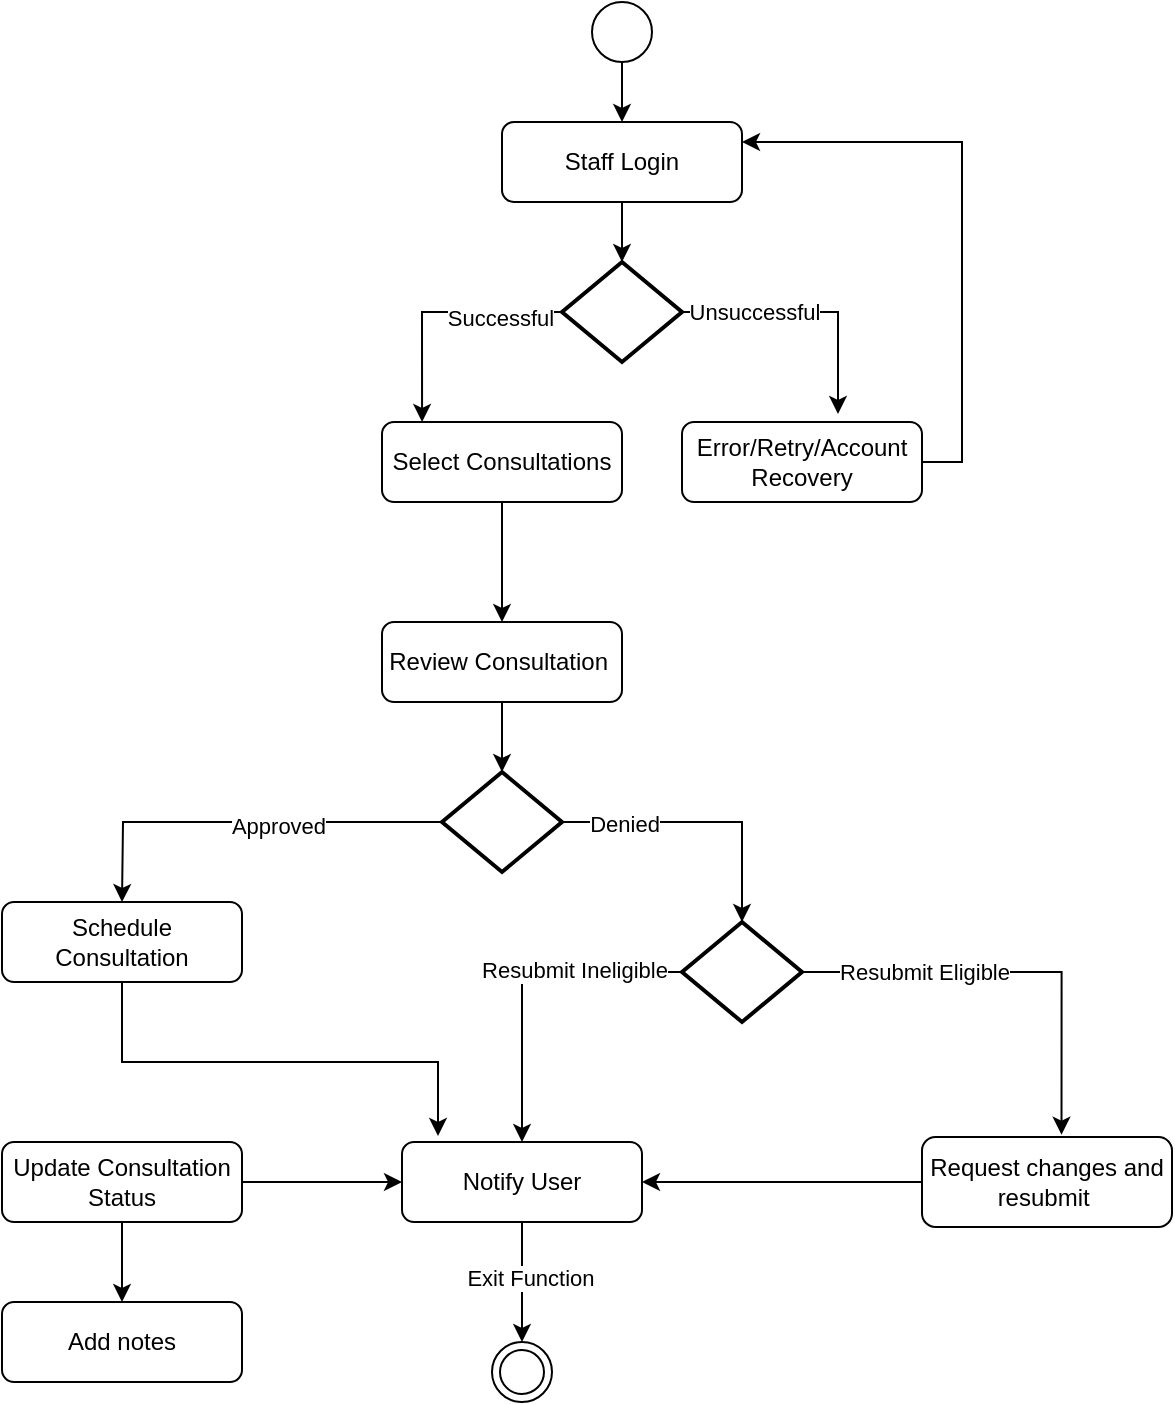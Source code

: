 <mxfile version="22.0.8" type="github">
  <diagram name="Page-1" id="dXTh_PI_UYBEd650C4bF">
    <mxGraphModel dx="1434" dy="802" grid="1" gridSize="10" guides="1" tooltips="1" connect="1" arrows="1" fold="1" page="1" pageScale="1" pageWidth="850" pageHeight="1100" math="0" shadow="0">
      <root>
        <mxCell id="0" />
        <mxCell id="1" parent="0" />
        <mxCell id="kCEidRXpe-iNgRJde4r5-1" value="" style="ellipse;whiteSpace=wrap;html=1;aspect=fixed;" parent="1" vertex="1">
          <mxGeometry x="425" y="90" width="30" height="30" as="geometry" />
        </mxCell>
        <mxCell id="kCEidRXpe-iNgRJde4r5-2" value="Staff Login" style="rounded=1;whiteSpace=wrap;html=1;fontSize=12;glass=0;strokeWidth=1;shadow=0;perimeter=rectanglePerimeter;" parent="1" vertex="1">
          <mxGeometry x="380" y="150" width="120" height="40" as="geometry" />
        </mxCell>
        <mxCell id="kCEidRXpe-iNgRJde4r5-3" style="edgeStyle=orthogonalEdgeStyle;rounded=0;orthogonalLoop=1;jettySize=auto;html=1;exitX=0.5;exitY=1;exitDx=0;exitDy=0;entryX=0.5;entryY=0;entryDx=0;entryDy=0;" parent="1" target="kCEidRXpe-iNgRJde4r5-2" edge="1">
          <mxGeometry relative="1" as="geometry">
            <mxPoint x="440" y="120" as="sourcePoint" />
          </mxGeometry>
        </mxCell>
        <mxCell id="kCEidRXpe-iNgRJde4r5-4" value="" style="strokeWidth=2;html=1;shape=mxgraph.flowchart.decision;whiteSpace=wrap;" parent="1" vertex="1">
          <mxGeometry x="410" y="220" width="60" height="50" as="geometry" />
        </mxCell>
        <mxCell id="kCEidRXpe-iNgRJde4r5-5" style="edgeStyle=orthogonalEdgeStyle;rounded=0;orthogonalLoop=1;jettySize=auto;html=1;exitX=0.5;exitY=1;exitDx=0;exitDy=0;entryX=0.5;entryY=0;entryDx=0;entryDy=0;entryPerimeter=0;" parent="1" source="kCEidRXpe-iNgRJde4r5-2" target="kCEidRXpe-iNgRJde4r5-4" edge="1">
          <mxGeometry relative="1" as="geometry" />
        </mxCell>
        <mxCell id="kCEidRXpe-iNgRJde4r5-34" style="edgeStyle=orthogonalEdgeStyle;rounded=0;orthogonalLoop=1;jettySize=auto;html=1;exitX=0.5;exitY=1;exitDx=0;exitDy=0;entryX=0.5;entryY=0;entryDx=0;entryDy=0;" parent="1" source="kCEidRXpe-iNgRJde4r5-6" target="kCEidRXpe-iNgRJde4r5-13" edge="1">
          <mxGeometry relative="1" as="geometry" />
        </mxCell>
        <mxCell id="kCEidRXpe-iNgRJde4r5-6" value="Select Consultations" style="rounded=1;whiteSpace=wrap;html=1;glass=0;strokeWidth=1;shadow=0;" parent="1" vertex="1">
          <mxGeometry x="320" y="300" width="120" height="40" as="geometry" />
        </mxCell>
        <mxCell id="kCEidRXpe-iNgRJde4r5-7" style="edgeStyle=orthogonalEdgeStyle;rounded=0;orthogonalLoop=1;jettySize=auto;html=1;exitX=1;exitY=0.5;exitDx=0;exitDy=0;entryX=1;entryY=0.25;entryDx=0;entryDy=0;" parent="1" source="kCEidRXpe-iNgRJde4r5-8" target="kCEidRXpe-iNgRJde4r5-2" edge="1">
          <mxGeometry relative="1" as="geometry" />
        </mxCell>
        <mxCell id="kCEidRXpe-iNgRJde4r5-8" value="Error/Retry/Account Recovery" style="rounded=1;whiteSpace=wrap;html=1;glass=0;strokeWidth=1;shadow=0;" parent="1" vertex="1">
          <mxGeometry x="470" y="300" width="120" height="40" as="geometry" />
        </mxCell>
        <mxCell id="kCEidRXpe-iNgRJde4r5-9" style="edgeStyle=orthogonalEdgeStyle;rounded=0;orthogonalLoop=1;jettySize=auto;html=1;exitX=0;exitY=0.5;exitDx=0;exitDy=0;exitPerimeter=0;entryX=0.167;entryY=0;entryDx=0;entryDy=0;entryPerimeter=0;" parent="1" source="kCEidRXpe-iNgRJde4r5-4" target="kCEidRXpe-iNgRJde4r5-6" edge="1">
          <mxGeometry relative="1" as="geometry" />
        </mxCell>
        <mxCell id="kCEidRXpe-iNgRJde4r5-10" value="Successful" style="edgeLabel;html=1;align=center;verticalAlign=middle;resizable=0;points=[];" parent="kCEidRXpe-iNgRJde4r5-9" vertex="1" connectable="0">
          <mxGeometry x="-0.504" y="3" relative="1" as="geometry">
            <mxPoint as="offset" />
          </mxGeometry>
        </mxCell>
        <mxCell id="kCEidRXpe-iNgRJde4r5-11" style="edgeStyle=orthogonalEdgeStyle;rounded=0;orthogonalLoop=1;jettySize=auto;html=1;exitX=1;exitY=0.5;exitDx=0;exitDy=0;exitPerimeter=0;entryX=0.65;entryY=-0.1;entryDx=0;entryDy=0;entryPerimeter=0;" parent="1" source="kCEidRXpe-iNgRJde4r5-4" target="kCEidRXpe-iNgRJde4r5-8" edge="1">
          <mxGeometry relative="1" as="geometry" />
        </mxCell>
        <mxCell id="kCEidRXpe-iNgRJde4r5-12" value="Unsuccessful" style="edgeLabel;html=1;align=center;verticalAlign=middle;resizable=0;points=[];" parent="kCEidRXpe-iNgRJde4r5-11" vertex="1" connectable="0">
          <mxGeometry x="-0.442" relative="1" as="geometry">
            <mxPoint as="offset" />
          </mxGeometry>
        </mxCell>
        <mxCell id="kCEidRXpe-iNgRJde4r5-13" value="Review Consultation&amp;nbsp;" style="rounded=1;whiteSpace=wrap;html=1;glass=0;strokeWidth=1;shadow=0;" parent="1" vertex="1">
          <mxGeometry x="320" y="400" width="120" height="40" as="geometry" />
        </mxCell>
        <mxCell id="kCEidRXpe-iNgRJde4r5-14" style="edgeStyle=orthogonalEdgeStyle;rounded=0;orthogonalLoop=1;jettySize=auto;html=1;exitX=1;exitY=0.5;exitDx=0;exitDy=0;exitPerimeter=0;entryX=0.5;entryY=0;entryDx=0;entryDy=0;entryPerimeter=0;" parent="1" source="kCEidRXpe-iNgRJde4r5-16" target="kCEidRXpe-iNgRJde4r5-28" edge="1">
          <mxGeometry relative="1" as="geometry">
            <mxPoint x="470" y="555" as="targetPoint" />
          </mxGeometry>
        </mxCell>
        <mxCell id="kCEidRXpe-iNgRJde4r5-15" value="Denied" style="edgeLabel;html=1;align=center;verticalAlign=middle;resizable=0;points=[];" parent="kCEidRXpe-iNgRJde4r5-14" vertex="1" connectable="0">
          <mxGeometry x="-0.565" y="-1" relative="1" as="geometry">
            <mxPoint as="offset" />
          </mxGeometry>
        </mxCell>
        <mxCell id="kCEidRXpe-iNgRJde4r5-16" value="" style="strokeWidth=2;html=1;shape=mxgraph.flowchart.decision;whiteSpace=wrap;" parent="1" vertex="1">
          <mxGeometry x="350" y="475" width="60" height="50" as="geometry" />
        </mxCell>
        <mxCell id="kCEidRXpe-iNgRJde4r5-17" style="edgeStyle=orthogonalEdgeStyle;rounded=0;orthogonalLoop=1;jettySize=auto;html=1;exitX=0.5;exitY=1;exitDx=0;exitDy=0;entryX=0.5;entryY=0;entryDx=0;entryDy=0;entryPerimeter=0;" parent="1" source="kCEidRXpe-iNgRJde4r5-13" target="kCEidRXpe-iNgRJde4r5-16" edge="1">
          <mxGeometry relative="1" as="geometry" />
        </mxCell>
        <mxCell id="kCEidRXpe-iNgRJde4r5-40" style="edgeStyle=orthogonalEdgeStyle;rounded=0;orthogonalLoop=1;jettySize=auto;html=1;exitX=0.5;exitY=1;exitDx=0;exitDy=0;entryX=0.15;entryY=-0.075;entryDx=0;entryDy=0;entryPerimeter=0;" parent="1" source="kCEidRXpe-iNgRJde4r5-19" target="kCEidRXpe-iNgRJde4r5-25" edge="1">
          <mxGeometry relative="1" as="geometry" />
        </mxCell>
        <mxCell id="kCEidRXpe-iNgRJde4r5-19" value="Schedule Consultation" style="rounded=1;whiteSpace=wrap;html=1;glass=0;strokeWidth=1;shadow=0;" parent="1" vertex="1">
          <mxGeometry x="130" y="540" width="120" height="40" as="geometry" />
        </mxCell>
        <mxCell id="kCEidRXpe-iNgRJde4r5-20" style="edgeStyle=orthogonalEdgeStyle;rounded=0;orthogonalLoop=1;jettySize=auto;html=1;exitX=0;exitY=0.5;exitDx=0;exitDy=0;exitPerimeter=0;" parent="1" source="kCEidRXpe-iNgRJde4r5-16" edge="1">
          <mxGeometry relative="1" as="geometry">
            <mxPoint x="190" y="540" as="targetPoint" />
          </mxGeometry>
        </mxCell>
        <mxCell id="kCEidRXpe-iNgRJde4r5-21" value="Approved" style="edgeLabel;html=1;align=center;verticalAlign=middle;resizable=0;points=[];" parent="kCEidRXpe-iNgRJde4r5-20" vertex="1" connectable="0">
          <mxGeometry x="-0.18" y="2" relative="1" as="geometry">
            <mxPoint as="offset" />
          </mxGeometry>
        </mxCell>
        <mxCell id="kCEidRXpe-iNgRJde4r5-23" style="edgeStyle=orthogonalEdgeStyle;rounded=0;orthogonalLoop=1;jettySize=auto;html=1;exitX=0.5;exitY=1;exitDx=0;exitDy=0;" parent="1" source="kCEidRXpe-iNgRJde4r5-25" target="kCEidRXpe-iNgRJde4r5-33" edge="1">
          <mxGeometry relative="1" as="geometry" />
        </mxCell>
        <mxCell id="kCEidRXpe-iNgRJde4r5-24" value="Exit Function" style="edgeLabel;html=1;align=center;verticalAlign=middle;resizable=0;points=[];" parent="kCEidRXpe-iNgRJde4r5-23" vertex="1" connectable="0">
          <mxGeometry x="-0.06" y="4" relative="1" as="geometry">
            <mxPoint as="offset" />
          </mxGeometry>
        </mxCell>
        <mxCell id="kCEidRXpe-iNgRJde4r5-25" value="Notify User" style="rounded=1;whiteSpace=wrap;html=1;glass=0;strokeWidth=1;shadow=0;" parent="1" vertex="1">
          <mxGeometry x="330" y="660" width="120" height="40" as="geometry" />
        </mxCell>
        <mxCell id="kCEidRXpe-iNgRJde4r5-42" style="edgeStyle=orthogonalEdgeStyle;rounded=0;orthogonalLoop=1;jettySize=auto;html=1;exitX=0;exitY=0.5;exitDx=0;exitDy=0;entryX=1;entryY=0.5;entryDx=0;entryDy=0;" parent="1" source="kCEidRXpe-iNgRJde4r5-27" target="kCEidRXpe-iNgRJde4r5-25" edge="1">
          <mxGeometry relative="1" as="geometry" />
        </mxCell>
        <mxCell id="kCEidRXpe-iNgRJde4r5-27" value="Request changes and resubmit&amp;nbsp;" style="rounded=1;whiteSpace=wrap;html=1;glass=0;strokeWidth=1;shadow=0;" parent="1" vertex="1">
          <mxGeometry x="590" y="657.5" width="125" height="45" as="geometry" />
        </mxCell>
        <mxCell id="kCEidRXpe-iNgRJde4r5-28" value="" style="strokeWidth=2;html=1;shape=mxgraph.flowchart.decision;whiteSpace=wrap;" parent="1" vertex="1">
          <mxGeometry x="470" y="550" width="60" height="50" as="geometry" />
        </mxCell>
        <mxCell id="kCEidRXpe-iNgRJde4r5-29" style="edgeStyle=orthogonalEdgeStyle;rounded=0;orthogonalLoop=1;jettySize=auto;html=1;exitX=0;exitY=0.5;exitDx=0;exitDy=0;exitPerimeter=0;entryX=0.5;entryY=0;entryDx=0;entryDy=0;" parent="1" source="kCEidRXpe-iNgRJde4r5-28" target="kCEidRXpe-iNgRJde4r5-25" edge="1">
          <mxGeometry relative="1" as="geometry">
            <mxPoint x="357" y="631" as="targetPoint" />
          </mxGeometry>
        </mxCell>
        <mxCell id="kCEidRXpe-iNgRJde4r5-30" value="Resubmit Ineligible" style="edgeLabel;html=1;align=center;verticalAlign=middle;resizable=0;points=[];" parent="kCEidRXpe-iNgRJde4r5-29" vertex="1" connectable="0">
          <mxGeometry x="-0.348" y="-1" relative="1" as="geometry">
            <mxPoint as="offset" />
          </mxGeometry>
        </mxCell>
        <mxCell id="kCEidRXpe-iNgRJde4r5-31" style="edgeStyle=orthogonalEdgeStyle;rounded=0;orthogonalLoop=1;jettySize=auto;html=1;exitX=1;exitY=0.5;exitDx=0;exitDy=0;exitPerimeter=0;entryX=0.558;entryY=-0.025;entryDx=0;entryDy=0;entryPerimeter=0;" parent="1" source="kCEidRXpe-iNgRJde4r5-28" target="kCEidRXpe-iNgRJde4r5-27" edge="1">
          <mxGeometry relative="1" as="geometry" />
        </mxCell>
        <mxCell id="kCEidRXpe-iNgRJde4r5-32" value="Resubmit Eligible" style="edgeLabel;html=1;align=center;verticalAlign=middle;resizable=0;points=[];" parent="kCEidRXpe-iNgRJde4r5-31" vertex="1" connectable="0">
          <mxGeometry x="-0.591" y="-3" relative="1" as="geometry">
            <mxPoint x="18" y="-3" as="offset" />
          </mxGeometry>
        </mxCell>
        <mxCell id="kCEidRXpe-iNgRJde4r5-33" value="" style="ellipse;shape=doubleEllipse;whiteSpace=wrap;html=1;aspect=fixed;" parent="1" vertex="1">
          <mxGeometry x="375" y="760" width="30" height="30" as="geometry" />
        </mxCell>
        <mxCell id="kCEidRXpe-iNgRJde4r5-41" style="edgeStyle=orthogonalEdgeStyle;rounded=0;orthogonalLoop=1;jettySize=auto;html=1;exitX=1;exitY=0.5;exitDx=0;exitDy=0;entryX=0;entryY=0.5;entryDx=0;entryDy=0;" parent="1" source="kCEidRXpe-iNgRJde4r5-36" target="kCEidRXpe-iNgRJde4r5-25" edge="1">
          <mxGeometry relative="1" as="geometry" />
        </mxCell>
        <mxCell id="Xwcue1Z7fcEhkxw0VIcB-2" style="edgeStyle=orthogonalEdgeStyle;rounded=0;orthogonalLoop=1;jettySize=auto;html=1;exitX=0.5;exitY=1;exitDx=0;exitDy=0;entryX=0.5;entryY=0;entryDx=0;entryDy=0;" edge="1" parent="1" source="kCEidRXpe-iNgRJde4r5-36" target="Xwcue1Z7fcEhkxw0VIcB-1">
          <mxGeometry relative="1" as="geometry" />
        </mxCell>
        <mxCell id="kCEidRXpe-iNgRJde4r5-36" value="Update Consultation Status" style="rounded=1;whiteSpace=wrap;html=1;glass=0;strokeWidth=1;shadow=0;" parent="1" vertex="1">
          <mxGeometry x="130" y="660" width="120" height="40" as="geometry" />
        </mxCell>
        <mxCell id="Xwcue1Z7fcEhkxw0VIcB-1" value="Add notes" style="rounded=1;whiteSpace=wrap;html=1;glass=0;strokeWidth=1;shadow=0;" vertex="1" parent="1">
          <mxGeometry x="130" y="740" width="120" height="40" as="geometry" />
        </mxCell>
      </root>
    </mxGraphModel>
  </diagram>
</mxfile>
